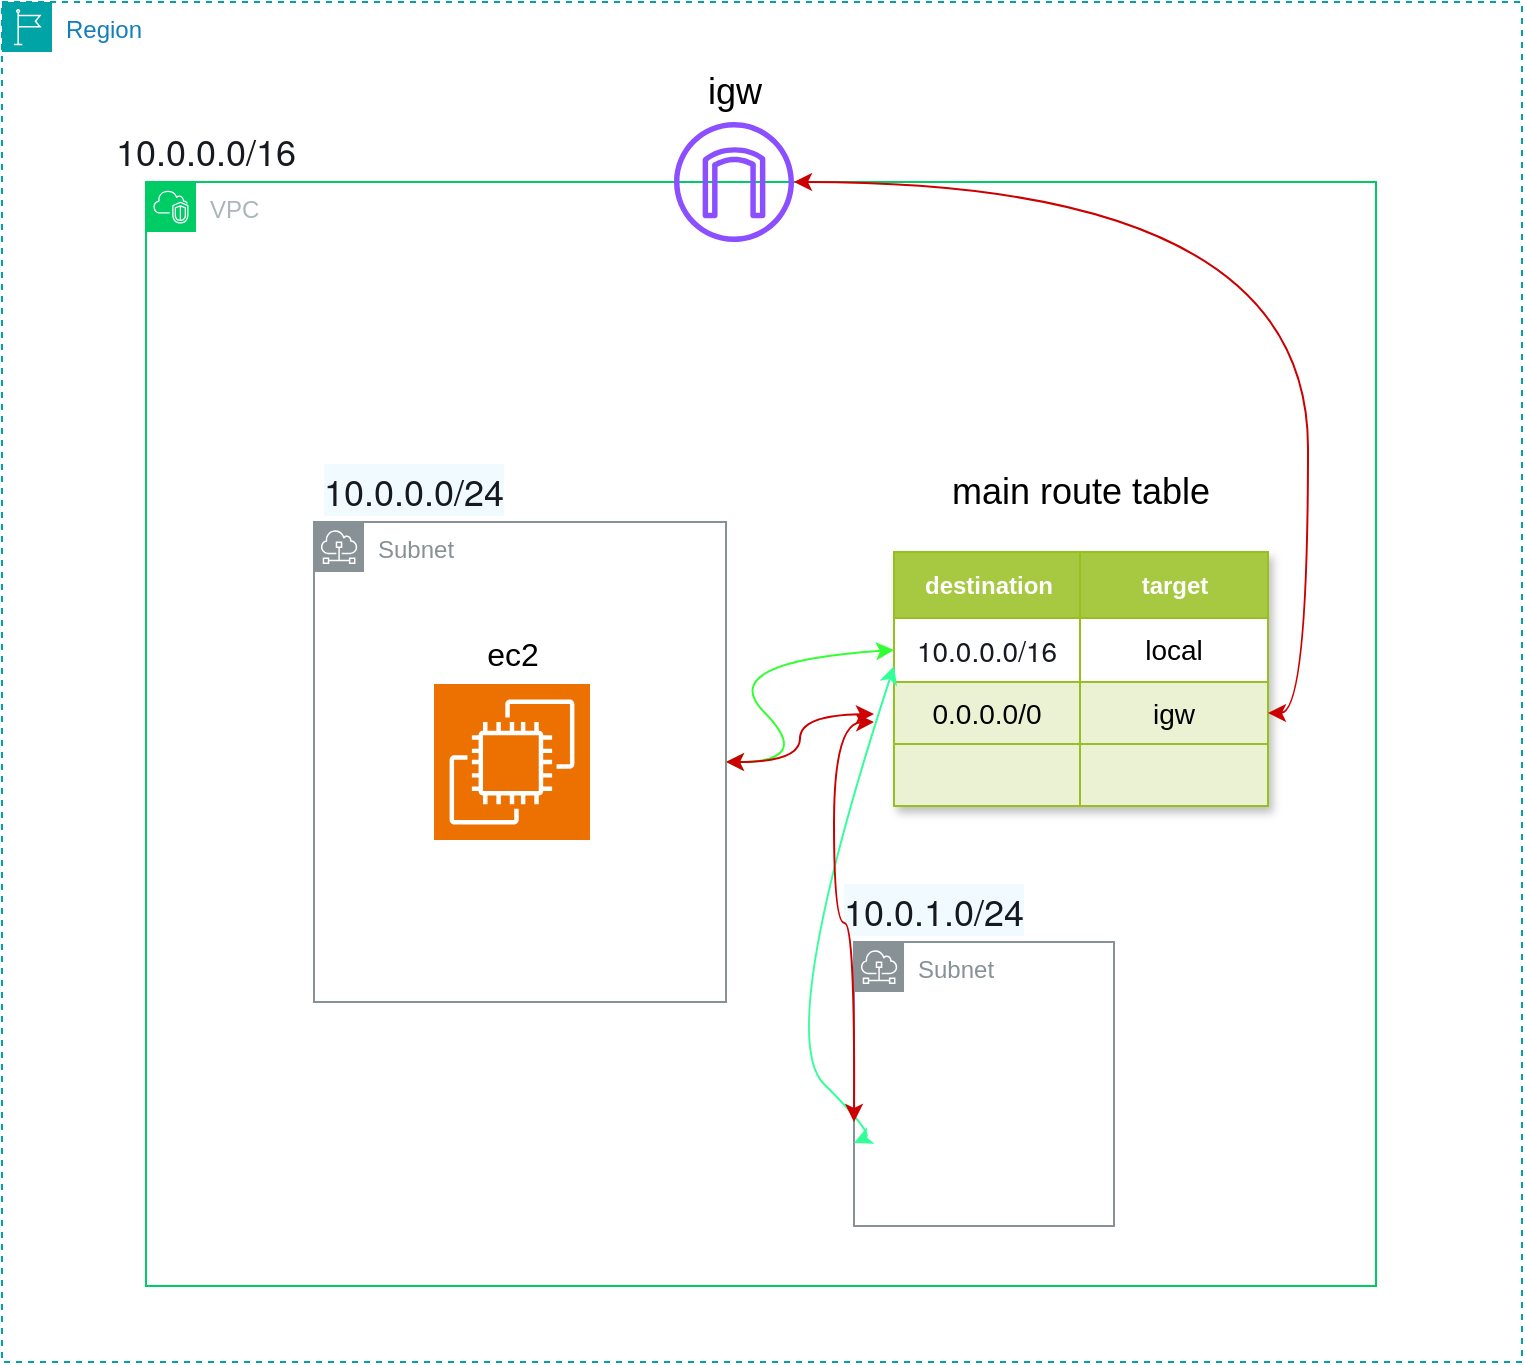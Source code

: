 <mxfile version="24.8.9">
  <diagram name="第 1 页" id="LQcF9iz2G6Q7PySd7AZL">
    <mxGraphModel dx="1434" dy="785" grid="1" gridSize="10" guides="1" tooltips="1" connect="1" arrows="1" fold="1" page="1" pageScale="1" pageWidth="827" pageHeight="1169" math="0" shadow="0">
      <root>
        <mxCell id="0" />
        <mxCell id="1" parent="0" />
        <mxCell id="c17CpZpJNVwl6MK3H9wP-9" value="Region" style="points=[[0,0],[0.25,0],[0.5,0],[0.75,0],[1,0],[1,0.25],[1,0.5],[1,0.75],[1,1],[0.75,1],[0.5,1],[0.25,1],[0,1],[0,0.75],[0,0.5],[0,0.25]];outlineConnect=0;gradientColor=none;html=1;whiteSpace=wrap;fontSize=12;fontStyle=0;container=1;pointerEvents=0;collapsible=0;recursiveResize=0;shape=mxgraph.aws4.group;grIcon=mxgraph.aws4.group_region;strokeColor=#00A4A6;fillColor=none;verticalAlign=top;align=left;spacingLeft=30;fontColor=#147EBA;dashed=1;" vertex="1" parent="1">
          <mxGeometry x="34" y="80" width="760" height="680" as="geometry" />
        </mxCell>
        <mxCell id="c17CpZpJNVwl6MK3H9wP-15" value="&lt;font style=&quot;font-size: 18px;&quot;&gt;igw&lt;/font&gt;" style="text;strokeColor=none;align=center;fillColor=none;html=1;verticalAlign=middle;whiteSpace=wrap;rounded=0;fontSize=14;" vertex="1" parent="c17CpZpJNVwl6MK3H9wP-9">
          <mxGeometry x="307.5" y="30" width="117" height="30" as="geometry" />
        </mxCell>
        <mxCell id="c17CpZpJNVwl6MK3H9wP-38" value="&lt;span style=&quot;color: rgb(22, 25, 31); font-family: &amp;quot;Amazon Ember&amp;quot;, &amp;quot;Helvetica Neue&amp;quot;, Roboto, Arial, sans-serif; text-align: start; background-color: rgb(255, 255, 255);&quot;&gt;10.0.0.0/16&lt;/span&gt;" style="text;strokeColor=none;align=center;fillColor=none;html=1;verticalAlign=middle;whiteSpace=wrap;rounded=0;fontSize=18;" vertex="1" parent="c17CpZpJNVwl6MK3H9wP-9">
          <mxGeometry x="72" y="60" width="60" height="30" as="geometry" />
        </mxCell>
        <mxCell id="c17CpZpJNVwl6MK3H9wP-2" value="VPC" style="points=[[0,0],[0.25,0],[0.5,0],[0.75,0],[1,0],[1,0.25],[1,0.5],[1,0.75],[1,1],[0.75,1],[0.5,1],[0.25,1],[0,1],[0,0.75],[0,0.5],[0,0.25]];outlineConnect=0;gradientColor=none;html=1;whiteSpace=wrap;fontSize=12;fontStyle=0;container=1;pointerEvents=0;collapsible=0;recursiveResize=0;shape=mxgraph.aws4.group;grIcon=mxgraph.aws4.group_vpc2;strokeColor=#00CC66;fillColor=none;verticalAlign=top;align=left;spacingLeft=30;fontColor=#AAB7B8;dashed=0;" vertex="1" parent="1">
          <mxGeometry x="106" y="170" width="615" height="552" as="geometry" />
        </mxCell>
        <mxCell id="c17CpZpJNVwl6MK3H9wP-10" value="Subnet" style="sketch=0;outlineConnect=0;gradientColor=none;html=1;whiteSpace=wrap;fontSize=12;fontStyle=0;shape=mxgraph.aws4.group;grIcon=mxgraph.aws4.group_subnet;strokeColor=#879196;fillColor=none;verticalAlign=top;align=left;spacingLeft=30;fontColor=#879196;dashed=0;" vertex="1" parent="c17CpZpJNVwl6MK3H9wP-2">
          <mxGeometry x="84" y="170" width="206" height="240" as="geometry" />
        </mxCell>
        <mxCell id="c17CpZpJNVwl6MK3H9wP-8" value="" style="sketch=0;points=[[0,0,0],[0.25,0,0],[0.5,0,0],[0.75,0,0],[1,0,0],[0,1,0],[0.25,1,0],[0.5,1,0],[0.75,1,0],[1,1,0],[0,0.25,0],[0,0.5,0],[0,0.75,0],[1,0.25,0],[1,0.5,0],[1,0.75,0]];outlineConnect=0;fontColor=#232F3E;fillColor=#ED7100;strokeColor=#ffffff;dashed=0;verticalLabelPosition=bottom;verticalAlign=top;align=center;html=1;fontSize=12;fontStyle=0;aspect=fixed;shape=mxgraph.aws4.resourceIcon;resIcon=mxgraph.aws4.ec2;" vertex="1" parent="c17CpZpJNVwl6MK3H9wP-2">
          <mxGeometry x="144" y="251" width="78" height="78" as="geometry" />
        </mxCell>
        <mxCell id="c17CpZpJNVwl6MK3H9wP-11" value="" style="sketch=0;outlineConnect=0;fontColor=#232F3E;gradientColor=none;fillColor=#8C4FFF;strokeColor=none;dashed=0;verticalLabelPosition=bottom;verticalAlign=top;align=center;html=1;fontSize=12;fontStyle=0;aspect=fixed;pointerEvents=1;shape=mxgraph.aws4.internet_gateway;" vertex="1" parent="c17CpZpJNVwl6MK3H9wP-2">
          <mxGeometry x="264" y="-30" width="60" height="60" as="geometry" />
        </mxCell>
        <mxCell id="c17CpZpJNVwl6MK3H9wP-13" value="&lt;font style=&quot;font-size: 18px;&quot;&gt;main route table&lt;/font&gt;" style="text;strokeColor=none;align=center;fillColor=none;html=1;verticalAlign=middle;whiteSpace=wrap;rounded=0;" vertex="1" parent="c17CpZpJNVwl6MK3H9wP-2">
          <mxGeometry x="387" y="140" width="161" height="30" as="geometry" />
        </mxCell>
        <mxCell id="c17CpZpJNVwl6MK3H9wP-14" value="ec2" style="text;strokeColor=none;align=center;fillColor=none;html=1;verticalAlign=middle;whiteSpace=wrap;rounded=0;fontSize=16;" vertex="1" parent="c17CpZpJNVwl6MK3H9wP-2">
          <mxGeometry x="124.5" y="221" width="117" height="30" as="geometry" />
        </mxCell>
        <mxCell id="c17CpZpJNVwl6MK3H9wP-17" value="Assets" style="childLayout=tableLayout;recursiveResize=0;strokeColor=#98bf21;fillColor=#A7C942;shadow=1;" vertex="1" parent="c17CpZpJNVwl6MK3H9wP-2">
          <mxGeometry x="374" y="185" width="187" height="127" as="geometry" />
        </mxCell>
        <mxCell id="c17CpZpJNVwl6MK3H9wP-18" style="shape=tableRow;horizontal=0;startSize=0;swimlaneHead=0;swimlaneBody=0;top=0;left=0;bottom=0;right=0;dropTarget=0;collapsible=0;recursiveResize=0;expand=0;fontStyle=0;strokeColor=inherit;fillColor=#ffffff;" vertex="1" parent="c17CpZpJNVwl6MK3H9wP-17">
          <mxGeometry width="187" height="33" as="geometry" />
        </mxCell>
        <mxCell id="c17CpZpJNVwl6MK3H9wP-19" value="destination" style="connectable=0;recursiveResize=0;strokeColor=inherit;fillColor=#A7C942;align=center;fontStyle=1;fontColor=#FFFFFF;html=1;" vertex="1" parent="c17CpZpJNVwl6MK3H9wP-18">
          <mxGeometry width="93" height="33" as="geometry">
            <mxRectangle width="93" height="33" as="alternateBounds" />
          </mxGeometry>
        </mxCell>
        <mxCell id="c17CpZpJNVwl6MK3H9wP-20" value="target" style="connectable=0;recursiveResize=0;strokeColor=inherit;fillColor=#A7C942;align=center;fontStyle=1;fontColor=#FFFFFF;html=1;" vertex="1" parent="c17CpZpJNVwl6MK3H9wP-18">
          <mxGeometry x="93" width="94" height="33" as="geometry">
            <mxRectangle width="94" height="33" as="alternateBounds" />
          </mxGeometry>
        </mxCell>
        <mxCell id="c17CpZpJNVwl6MK3H9wP-22" value="" style="shape=tableRow;horizontal=0;startSize=0;swimlaneHead=0;swimlaneBody=0;top=0;left=0;bottom=0;right=0;dropTarget=0;collapsible=0;recursiveResize=0;expand=0;fontStyle=0;strokeColor=inherit;fillColor=#ffffff;" vertex="1" parent="c17CpZpJNVwl6MK3H9wP-17">
          <mxGeometry y="33" width="187" height="32" as="geometry" />
        </mxCell>
        <mxCell id="c17CpZpJNVwl6MK3H9wP-23" value="&lt;span style=&quot;color: rgb(22, 25, 31); font-family: &amp;quot;Amazon Ember&amp;quot;, &amp;quot;Helvetica Neue&amp;quot;, Roboto, Arial, sans-serif; font-size: 14px; text-align: start; background-color: rgb(255, 255, 255);&quot;&gt;10.0.0.0/16&lt;/span&gt;" style="connectable=0;recursiveResize=0;strokeColor=inherit;fillColor=inherit;align=center;whiteSpace=wrap;html=1;" vertex="1" parent="c17CpZpJNVwl6MK3H9wP-22">
          <mxGeometry width="93" height="32" as="geometry">
            <mxRectangle width="93" height="32" as="alternateBounds" />
          </mxGeometry>
        </mxCell>
        <mxCell id="c17CpZpJNVwl6MK3H9wP-24" value="&lt;font style=&quot;font-size: 14px;&quot;&gt;local&lt;/font&gt;" style="connectable=0;recursiveResize=0;strokeColor=inherit;fillColor=inherit;align=center;whiteSpace=wrap;html=1;" vertex="1" parent="c17CpZpJNVwl6MK3H9wP-22">
          <mxGeometry x="93" width="94" height="32" as="geometry">
            <mxRectangle width="94" height="32" as="alternateBounds" />
          </mxGeometry>
        </mxCell>
        <mxCell id="c17CpZpJNVwl6MK3H9wP-26" value="" style="shape=tableRow;horizontal=0;startSize=0;swimlaneHead=0;swimlaneBody=0;top=0;left=0;bottom=0;right=0;dropTarget=0;collapsible=0;recursiveResize=0;expand=0;fontStyle=1;strokeColor=inherit;fillColor=#EAF2D3;" vertex="1" parent="c17CpZpJNVwl6MK3H9wP-17">
          <mxGeometry y="65" width="187" height="31" as="geometry" />
        </mxCell>
        <mxCell id="c17CpZpJNVwl6MK3H9wP-27" value="&lt;font style=&quot;font-size: 14px;&quot;&gt;0.0.0.0/0&lt;/font&gt;" style="connectable=0;recursiveResize=0;strokeColor=inherit;fillColor=inherit;whiteSpace=wrap;html=1;" vertex="1" parent="c17CpZpJNVwl6MK3H9wP-26">
          <mxGeometry width="93" height="31" as="geometry">
            <mxRectangle width="93" height="31" as="alternateBounds" />
          </mxGeometry>
        </mxCell>
        <mxCell id="c17CpZpJNVwl6MK3H9wP-28" value="&lt;font style=&quot;font-size: 14px;&quot;&gt;igw&lt;/font&gt;" style="connectable=0;recursiveResize=0;strokeColor=inherit;fillColor=inherit;whiteSpace=wrap;html=1;" vertex="1" parent="c17CpZpJNVwl6MK3H9wP-26">
          <mxGeometry x="93" width="94" height="31" as="geometry">
            <mxRectangle width="94" height="31" as="alternateBounds" />
          </mxGeometry>
        </mxCell>
        <mxCell id="c17CpZpJNVwl6MK3H9wP-34" value="" style="shape=tableRow;horizontal=0;startSize=0;swimlaneHead=0;swimlaneBody=0;top=0;left=0;bottom=0;right=0;dropTarget=0;collapsible=0;recursiveResize=0;expand=0;fontStyle=1;strokeColor=inherit;fillColor=#EAF2D3;" vertex="1" parent="c17CpZpJNVwl6MK3H9wP-17">
          <mxGeometry y="96" width="187" height="31" as="geometry" />
        </mxCell>
        <mxCell id="c17CpZpJNVwl6MK3H9wP-35" value="" style="connectable=0;recursiveResize=0;strokeColor=inherit;fillColor=inherit;whiteSpace=wrap;html=1;" vertex="1" parent="c17CpZpJNVwl6MK3H9wP-34">
          <mxGeometry width="93" height="31" as="geometry">
            <mxRectangle width="93" height="31" as="alternateBounds" />
          </mxGeometry>
        </mxCell>
        <mxCell id="c17CpZpJNVwl6MK3H9wP-36" value="" style="connectable=0;recursiveResize=0;strokeColor=inherit;fillColor=inherit;whiteSpace=wrap;html=1;" vertex="1" parent="c17CpZpJNVwl6MK3H9wP-34">
          <mxGeometry x="93" width="94" height="31" as="geometry">
            <mxRectangle width="94" height="31" as="alternateBounds" />
          </mxGeometry>
        </mxCell>
        <mxCell id="c17CpZpJNVwl6MK3H9wP-39" value="&lt;span style=&quot;color: rgb(22, 25, 31); font-family: &amp;quot;Amazon Ember&amp;quot;, &amp;quot;Helvetica Neue&amp;quot;, Roboto, Arial, sans-serif; text-align: start; text-wrap: nowrap; background-color: rgb(241, 250, 255);&quot;&gt;10.0.0.0/24&lt;/span&gt;" style="text;strokeColor=none;align=center;fillColor=none;html=1;verticalAlign=middle;whiteSpace=wrap;rounded=0;fontSize=18;" vertex="1" parent="c17CpZpJNVwl6MK3H9wP-2">
          <mxGeometry x="104" y="140" width="60" height="30" as="geometry" />
        </mxCell>
        <mxCell id="c17CpZpJNVwl6MK3H9wP-40" value="Subnet" style="sketch=0;outlineConnect=0;gradientColor=none;html=1;whiteSpace=wrap;fontSize=12;fontStyle=0;shape=mxgraph.aws4.group;grIcon=mxgraph.aws4.group_subnet;strokeColor=#879196;fillColor=none;verticalAlign=top;align=left;spacingLeft=30;fontColor=#879196;dashed=0;" vertex="1" parent="c17CpZpJNVwl6MK3H9wP-2">
          <mxGeometry x="354" y="380" width="130" height="142" as="geometry" />
        </mxCell>
        <mxCell id="c17CpZpJNVwl6MK3H9wP-41" value="&lt;span style=&quot;color: rgb(22, 25, 31); font-family: &amp;quot;Amazon Ember&amp;quot;, &amp;quot;Helvetica Neue&amp;quot;, Roboto, Arial, sans-serif; text-align: start; text-wrap: nowrap; background-color: rgb(241, 250, 255);&quot;&gt;10.0.1.0/24&lt;/span&gt;" style="text;strokeColor=none;align=center;fillColor=none;html=1;verticalAlign=middle;whiteSpace=wrap;rounded=0;fontSize=18;" vertex="1" parent="c17CpZpJNVwl6MK3H9wP-2">
          <mxGeometry x="364" y="350" width="60" height="30" as="geometry" />
        </mxCell>
        <mxCell id="c17CpZpJNVwl6MK3H9wP-43" value="" style="curved=1;endArrow=classic;html=1;rounded=0;entryX=0;entryY=0.5;entryDx=0;entryDy=0;startArrow=classic;startFill=1;strokeColor=#33FF33;" edge="1" parent="c17CpZpJNVwl6MK3H9wP-2" source="c17CpZpJNVwl6MK3H9wP-10" target="c17CpZpJNVwl6MK3H9wP-22">
          <mxGeometry width="50" height="50" relative="1" as="geometry">
            <mxPoint x="284" y="290" as="sourcePoint" />
            <mxPoint x="334" y="240" as="targetPoint" />
            <Array as="points">
              <mxPoint x="334" y="290" />
              <mxPoint x="284" y="240" />
            </Array>
          </mxGeometry>
        </mxCell>
        <mxCell id="c17CpZpJNVwl6MK3H9wP-45" value="" style="curved=1;endArrow=classic;html=1;rounded=0;startArrow=classic;startFill=1;strokeColor=#33FF99;entryX=0;entryY=0.75;entryDx=0;entryDy=0;" edge="1" parent="c17CpZpJNVwl6MK3H9wP-2" source="c17CpZpJNVwl6MK3H9wP-40" target="c17CpZpJNVwl6MK3H9wP-22">
          <mxGeometry width="50" height="50" relative="1" as="geometry">
            <mxPoint x="314" y="480.783" as="sourcePoint" />
            <mxPoint x="204" y="270" as="targetPoint" />
            <Array as="points">
              <mxPoint x="364" y="476" />
              <mxPoint x="314" y="426" />
            </Array>
          </mxGeometry>
        </mxCell>
        <mxCell id="c17CpZpJNVwl6MK3H9wP-47" value="" style="edgeStyle=orthogonalEdgeStyle;orthogonalLoop=1;jettySize=auto;html=1;rounded=0;curved=1;strokeColor=#CC0000;startArrow=classic;startFill=1;" edge="1" parent="c17CpZpJNVwl6MK3H9wP-2">
          <mxGeometry width="80" relative="1" as="geometry">
            <mxPoint x="364" y="270" as="sourcePoint" />
            <mxPoint x="354" y="470" as="targetPoint" />
          </mxGeometry>
        </mxCell>
        <mxCell id="c17CpZpJNVwl6MK3H9wP-48" value="" style="edgeStyle=orthogonalEdgeStyle;orthogonalLoop=1;jettySize=auto;html=1;rounded=0;curved=1;strokeColor=#CC0000;startArrow=classic;startFill=1;entryX=1;entryY=0.5;entryDx=0;entryDy=0;" edge="1" parent="c17CpZpJNVwl6MK3H9wP-2" source="c17CpZpJNVwl6MK3H9wP-11" target="c17CpZpJNVwl6MK3H9wP-26">
          <mxGeometry width="80" relative="1" as="geometry">
            <mxPoint x="324" as="sourcePoint" />
            <mxPoint x="353.5" y="124" as="targetPoint" />
          </mxGeometry>
        </mxCell>
        <mxCell id="c17CpZpJNVwl6MK3H9wP-49" value="" style="edgeStyle=orthogonalEdgeStyle;orthogonalLoop=1;jettySize=auto;html=1;rounded=0;curved=1;strokeColor=#CC0000;startArrow=classic;startFill=1;" edge="1" parent="c17CpZpJNVwl6MK3H9wP-2" source="c17CpZpJNVwl6MK3H9wP-10">
          <mxGeometry width="80" relative="1" as="geometry">
            <mxPoint x="184" y="170" as="sourcePoint" />
            <mxPoint x="364" y="266" as="targetPoint" />
          </mxGeometry>
        </mxCell>
      </root>
    </mxGraphModel>
  </diagram>
</mxfile>
